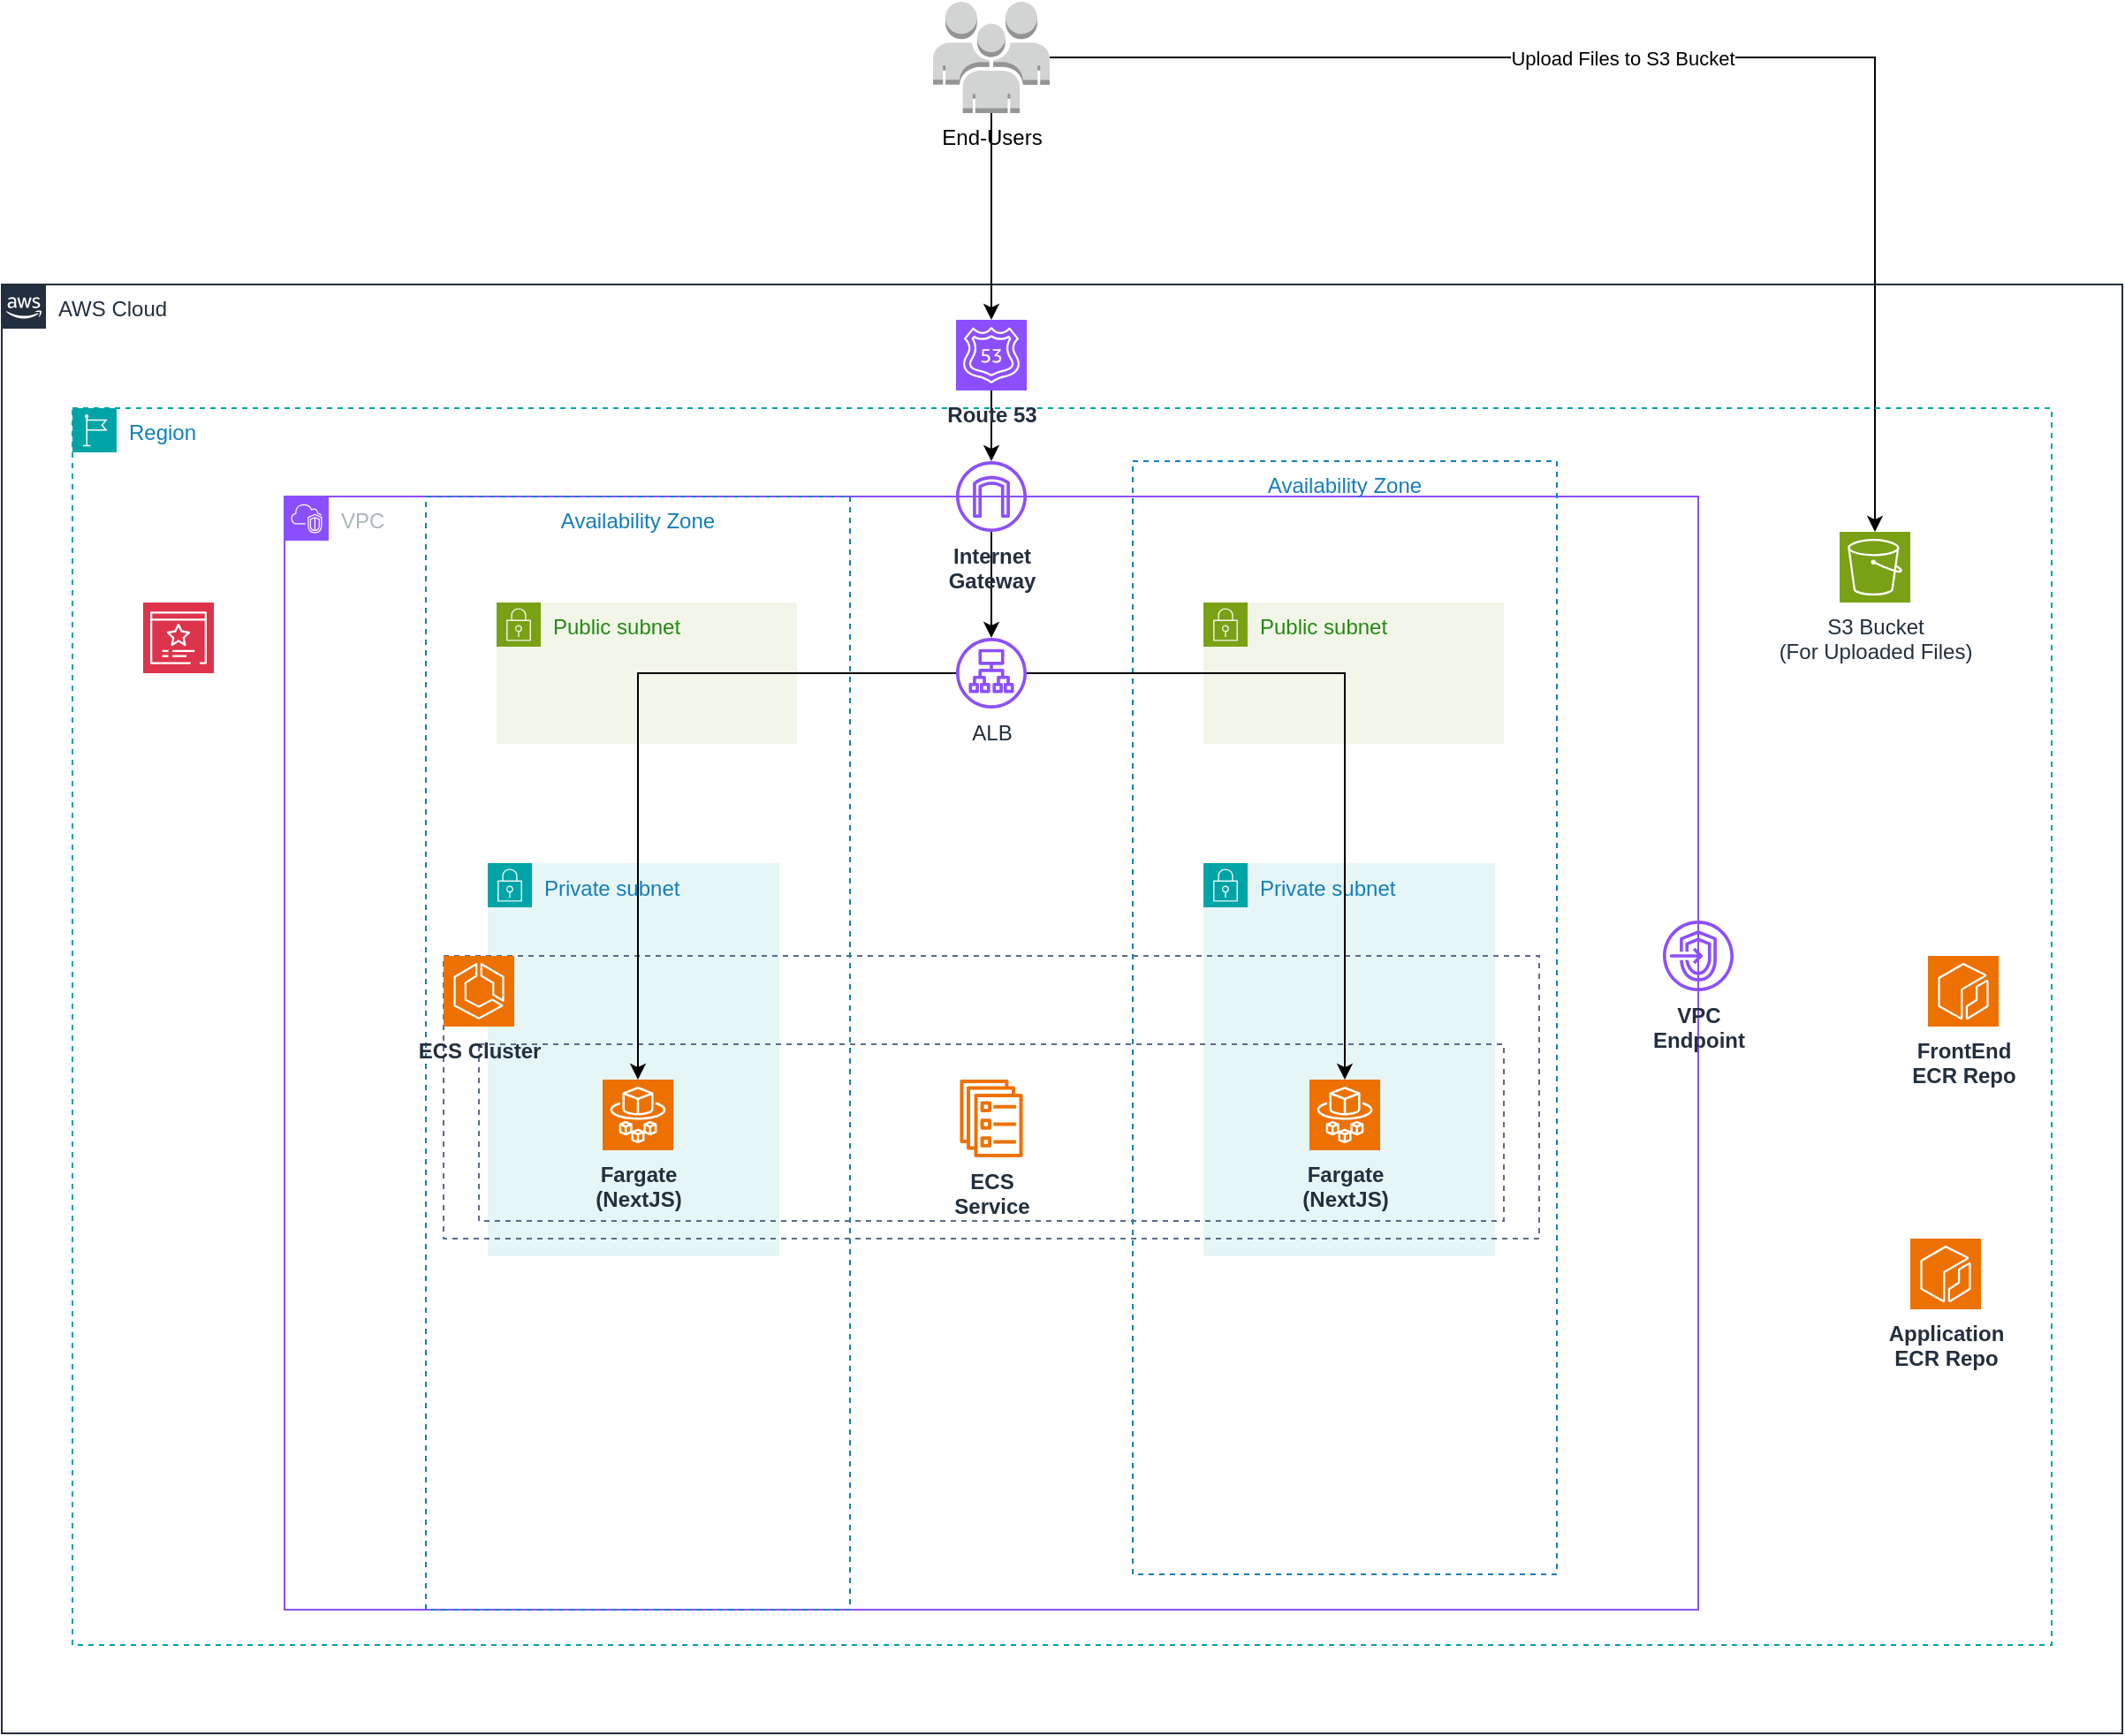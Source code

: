 <mxfile version="26.1.3">
  <diagram name="Page-1" id="fwZsYUebJorru9IJQtLp">
    <mxGraphModel dx="1123" dy="661" grid="1" gridSize="10" guides="1" tooltips="1" connect="1" arrows="1" fold="1" page="1" pageScale="1" pageWidth="827" pageHeight="1169" math="0" shadow="0">
      <root>
        <mxCell id="0" />
        <mxCell id="1" parent="0" />
        <mxCell id="3tNRU4B8yGld-zbpUipz-1" value="AWS Cloud" style="points=[[0,0],[0.25,0],[0.5,0],[0.75,0],[1,0],[1,0.25],[1,0.5],[1,0.75],[1,1],[0.75,1],[0.5,1],[0.25,1],[0,1],[0,0.75],[0,0.5],[0,0.25]];outlineConnect=0;gradientColor=none;html=1;whiteSpace=wrap;fontSize=12;fontStyle=0;container=0;pointerEvents=0;collapsible=0;recursiveResize=0;shape=mxgraph.aws4.group;grIcon=mxgraph.aws4.group_aws_cloud_alt;strokeColor=#232F3E;fillColor=none;verticalAlign=top;align=left;spacingLeft=30;fontColor=#232F3E;dashed=0;" vertex="1" parent="1">
          <mxGeometry x="80" y="380" width="1200" height="820" as="geometry" />
        </mxCell>
        <mxCell id="3tNRU4B8yGld-zbpUipz-32" style="edgeStyle=orthogonalEdgeStyle;rounded=0;orthogonalLoop=1;jettySize=auto;html=1;" edge="1" parent="1" source="3tNRU4B8yGld-zbpUipz-31" target="3tNRU4B8yGld-zbpUipz-30">
          <mxGeometry relative="1" as="geometry" />
        </mxCell>
        <mxCell id="3tNRU4B8yGld-zbpUipz-31" value="End-Users" style="outlineConnect=0;dashed=0;verticalLabelPosition=bottom;verticalAlign=top;align=center;html=1;shape=mxgraph.aws3.users;fillColor=#D2D3D3;gradientColor=none;" vertex="1" parent="1">
          <mxGeometry x="607" y="220" width="66" height="63" as="geometry" />
        </mxCell>
        <mxCell id="3tNRU4B8yGld-zbpUipz-42" style="edgeStyle=orthogonalEdgeStyle;rounded=0;orthogonalLoop=1;jettySize=auto;html=1;entryX=0.5;entryY=0;entryDx=0;entryDy=0;entryPerimeter=0;" edge="1" parent="1" source="3tNRU4B8yGld-zbpUipz-31" target="3tNRU4B8yGld-zbpUipz-41">
          <mxGeometry relative="1" as="geometry" />
        </mxCell>
        <mxCell id="3tNRU4B8yGld-zbpUipz-43" value="Upload Files to S3 Bucket" style="edgeLabel;html=1;align=center;verticalAlign=middle;resizable=0;points=[];" vertex="1" connectable="0" parent="3tNRU4B8yGld-zbpUipz-42">
          <mxGeometry x="-0.121" relative="1" as="geometry">
            <mxPoint as="offset" />
          </mxGeometry>
        </mxCell>
        <mxCell id="3tNRU4B8yGld-zbpUipz-3" value="Region" style="points=[[0,0],[0.25,0],[0.5,0],[0.75,0],[1,0],[1,0.25],[1,0.5],[1,0.75],[1,1],[0.75,1],[0.5,1],[0.25,1],[0,1],[0,0.75],[0,0.5],[0,0.25]];outlineConnect=0;gradientColor=none;html=1;whiteSpace=wrap;fontSize=12;fontStyle=0;container=1;pointerEvents=0;collapsible=0;recursiveResize=0;shape=mxgraph.aws4.group;grIcon=mxgraph.aws4.group_region;strokeColor=#00A4A6;fillColor=none;verticalAlign=top;align=left;spacingLeft=30;fontColor=#147EBA;dashed=1;" vertex="1" parent="1">
          <mxGeometry x="120" y="450" width="1120" height="700" as="geometry" />
        </mxCell>
        <mxCell id="3tNRU4B8yGld-zbpUipz-57" value="Private subnet" style="points=[[0,0],[0.25,0],[0.5,0],[0.75,0],[1,0],[1,0.25],[1,0.5],[1,0.75],[1,1],[0.75,1],[0.5,1],[0.25,1],[0,1],[0,0.75],[0,0.5],[0,0.25]];outlineConnect=0;gradientColor=none;html=1;whiteSpace=wrap;fontSize=12;fontStyle=0;container=1;pointerEvents=0;collapsible=0;recursiveResize=0;shape=mxgraph.aws4.group;grIcon=mxgraph.aws4.group_security_group;grStroke=0;strokeColor=#00A4A6;fillColor=#E6F6F7;verticalAlign=top;align=left;spacingLeft=30;fontColor=#147EBA;dashed=0;" vertex="1" parent="3tNRU4B8yGld-zbpUipz-3">
          <mxGeometry x="235" y="257.5" width="165" height="222.5" as="geometry" />
        </mxCell>
        <mxCell id="3tNRU4B8yGld-zbpUipz-51" value="Private subnet" style="points=[[0,0],[0.25,0],[0.5,0],[0.75,0],[1,0],[1,0.25],[1,0.5],[1,0.75],[1,1],[0.75,1],[0.5,1],[0.25,1],[0,1],[0,0.75],[0,0.5],[0,0.25]];outlineConnect=0;gradientColor=none;html=1;whiteSpace=wrap;fontSize=12;fontStyle=0;container=1;pointerEvents=0;collapsible=0;recursiveResize=0;shape=mxgraph.aws4.group;grIcon=mxgraph.aws4.group_security_group;grStroke=0;strokeColor=#00A4A6;fillColor=#E6F6F7;verticalAlign=top;align=left;spacingLeft=30;fontColor=#147EBA;dashed=0;" vertex="1" parent="3tNRU4B8yGld-zbpUipz-3">
          <mxGeometry x="235" y="257.5" width="165" height="212.5" as="geometry" />
        </mxCell>
        <mxCell id="3tNRU4B8yGld-zbpUipz-4" value="VPC" style="points=[[0,0],[0.25,0],[0.5,0],[0.75,0],[1,0],[1,0.25],[1,0.5],[1,0.75],[1,1],[0.75,1],[0.5,1],[0.25,1],[0,1],[0,0.75],[0,0.5],[0,0.25]];outlineConnect=0;gradientColor=none;html=1;whiteSpace=wrap;fontSize=12;fontStyle=0;container=1;pointerEvents=0;collapsible=0;recursiveResize=0;shape=mxgraph.aws4.group;grIcon=mxgraph.aws4.group_vpc2;strokeColor=#8C4FFF;fillColor=none;verticalAlign=top;align=left;spacingLeft=30;fontColor=#AAB7B8;dashed=0;" vertex="1" parent="3tNRU4B8yGld-zbpUipz-3">
          <mxGeometry x="120" y="50" width="800" height="630" as="geometry" />
        </mxCell>
        <mxCell id="3tNRU4B8yGld-zbpUipz-6" value="Availability Zone" style="fillColor=none;strokeColor=#147EBA;dashed=1;verticalAlign=top;fontStyle=0;fontColor=#147EBA;whiteSpace=wrap;html=1;" vertex="1" parent="3tNRU4B8yGld-zbpUipz-4">
          <mxGeometry x="480" y="-20" width="240" height="630" as="geometry" />
        </mxCell>
        <mxCell id="3tNRU4B8yGld-zbpUipz-15" value="Public subnet" style="points=[[0,0],[0.25,0],[0.5,0],[0.75,0],[1,0],[1,0.25],[1,0.5],[1,0.75],[1,1],[0.75,1],[0.5,1],[0.25,1],[0,1],[0,0.75],[0,0.5],[0,0.25]];outlineConnect=0;gradientColor=none;html=1;whiteSpace=wrap;fontSize=12;fontStyle=0;container=1;pointerEvents=0;collapsible=0;recursiveResize=0;shape=mxgraph.aws4.group;grIcon=mxgraph.aws4.group_security_group;grStroke=0;strokeColor=#7AA116;fillColor=#F2F6E8;verticalAlign=top;align=left;spacingLeft=30;fontColor=#248814;dashed=0;" vertex="1" parent="3tNRU4B8yGld-zbpUipz-4">
          <mxGeometry x="520" y="60" width="170" height="80" as="geometry" />
        </mxCell>
        <mxCell id="3tNRU4B8yGld-zbpUipz-59" style="edgeStyle=orthogonalEdgeStyle;rounded=0;orthogonalLoop=1;jettySize=auto;html=1;" edge="1" parent="3tNRU4B8yGld-zbpUipz-4" source="3tNRU4B8yGld-zbpUipz-12" target="3tNRU4B8yGld-zbpUipz-34">
          <mxGeometry relative="1" as="geometry" />
        </mxCell>
        <mxCell id="3tNRU4B8yGld-zbpUipz-12" value="&lt;b&gt;Internet&lt;/b&gt;&lt;div&gt;&lt;b&gt;Gateway&lt;/b&gt;&lt;/div&gt;" style="sketch=0;outlineConnect=0;fontColor=#232F3E;gradientColor=none;fillColor=#8C4FFF;strokeColor=none;dashed=0;verticalLabelPosition=bottom;verticalAlign=top;align=center;html=1;fontSize=12;fontStyle=0;aspect=fixed;pointerEvents=1;shape=mxgraph.aws4.internet_gateway;" vertex="1" parent="3tNRU4B8yGld-zbpUipz-4">
          <mxGeometry x="380" y="-20" width="40" height="40" as="geometry" />
        </mxCell>
        <mxCell id="3tNRU4B8yGld-zbpUipz-47" value="Private subnet" style="points=[[0,0],[0.25,0],[0.5,0],[0.75,0],[1,0],[1,0.25],[1,0.5],[1,0.75],[1,1],[0.75,1],[0.5,1],[0.25,1],[0,1],[0,0.75],[0,0.5],[0,0.25]];outlineConnect=0;gradientColor=none;html=1;whiteSpace=wrap;fontSize=12;fontStyle=0;container=1;pointerEvents=0;collapsible=0;recursiveResize=0;shape=mxgraph.aws4.group;grIcon=mxgraph.aws4.group_security_group;grStroke=0;strokeColor=#00A4A6;fillColor=#E6F6F7;verticalAlign=top;align=left;spacingLeft=30;fontColor=#147EBA;dashed=0;" vertex="1" parent="3tNRU4B8yGld-zbpUipz-4">
          <mxGeometry x="520" y="207.5" width="165" height="222.5" as="geometry" />
        </mxCell>
        <mxCell id="3tNRU4B8yGld-zbpUipz-53" value="" style="fillColor=none;strokeColor=#5A6C86;dashed=1;verticalAlign=top;fontStyle=0;fontColor=#5A6C86;whiteSpace=wrap;html=1;" vertex="1" parent="3tNRU4B8yGld-zbpUipz-4">
          <mxGeometry x="110" y="310" width="580" height="100" as="geometry" />
        </mxCell>
        <mxCell id="3tNRU4B8yGld-zbpUipz-56" value="" style="fillColor=none;strokeColor=#5A6C86;dashed=1;verticalAlign=top;fontStyle=0;fontColor=#5A6C86;whiteSpace=wrap;html=1;" vertex="1" parent="3tNRU4B8yGld-zbpUipz-4">
          <mxGeometry x="90" y="260" width="620" height="160" as="geometry" />
        </mxCell>
        <mxCell id="3tNRU4B8yGld-zbpUipz-48" value="&lt;b&gt;Fargate&lt;/b&gt;&lt;div&gt;&lt;b&gt;(NextJS)&lt;/b&gt;&lt;/div&gt;" style="sketch=0;points=[[0,0,0],[0.25,0,0],[0.5,0,0],[0.75,0,0],[1,0,0],[0,1,0],[0.25,1,0],[0.5,1,0],[0.75,1,0],[1,1,0],[0,0.25,0],[0,0.5,0],[0,0.75,0],[1,0.25,0],[1,0.5,0],[1,0.75,0]];outlineConnect=0;fontColor=#232F3E;fillColor=#ED7100;strokeColor=#ffffff;dashed=0;verticalLabelPosition=bottom;verticalAlign=top;align=center;html=1;fontSize=12;fontStyle=0;aspect=fixed;shape=mxgraph.aws4.resourceIcon;resIcon=mxgraph.aws4.fargate;" vertex="1" parent="3tNRU4B8yGld-zbpUipz-4">
          <mxGeometry x="580" y="330" width="40" height="40" as="geometry" />
        </mxCell>
        <mxCell id="3tNRU4B8yGld-zbpUipz-63" style="edgeStyle=orthogonalEdgeStyle;rounded=0;orthogonalLoop=1;jettySize=auto;html=1;" edge="1" parent="3tNRU4B8yGld-zbpUipz-4" source="3tNRU4B8yGld-zbpUipz-34" target="3tNRU4B8yGld-zbpUipz-48">
          <mxGeometry relative="1" as="geometry" />
        </mxCell>
        <mxCell id="3tNRU4B8yGld-zbpUipz-34" value="ALB" style="sketch=0;outlineConnect=0;fontColor=#232F3E;gradientColor=none;fillColor=#8C4FFF;strokeColor=none;dashed=0;verticalLabelPosition=bottom;verticalAlign=top;align=center;html=1;fontSize=12;fontStyle=0;aspect=fixed;pointerEvents=1;shape=mxgraph.aws4.application_load_balancer;" vertex="1" parent="3tNRU4B8yGld-zbpUipz-4">
          <mxGeometry x="380" y="80" width="40" height="40" as="geometry" />
        </mxCell>
        <mxCell id="3tNRU4B8yGld-zbpUipz-5" value="Availability Zone" style="fillColor=none;strokeColor=#147EBA;dashed=1;verticalAlign=top;fontStyle=0;fontColor=#147EBA;whiteSpace=wrap;html=1;" vertex="1" parent="3tNRU4B8yGld-zbpUipz-4">
          <mxGeometry x="80" width="240" height="630" as="geometry" />
        </mxCell>
        <mxCell id="3tNRU4B8yGld-zbpUipz-17" value="&lt;b&gt;Application&lt;/b&gt;&lt;div&gt;&lt;b&gt;ECR Repo&lt;/b&gt;&lt;/div&gt;" style="sketch=0;points=[[0,0,0],[0.25,0,0],[0.5,0,0],[0.75,0,0],[1,0,0],[0,1,0],[0.25,1,0],[0.5,1,0],[0.75,1,0],[1,1,0],[0,0.25,0],[0,0.5,0],[0,0.75,0],[1,0.25,0],[1,0.5,0],[1,0.75,0]];outlineConnect=0;fontColor=#232F3E;fillColor=#ED7100;strokeColor=#ffffff;dashed=0;verticalLabelPosition=bottom;verticalAlign=top;align=center;html=1;fontSize=12;fontStyle=0;aspect=fixed;shape=mxgraph.aws4.resourceIcon;resIcon=mxgraph.aws4.ecr;" vertex="1" parent="3tNRU4B8yGld-zbpUipz-3">
          <mxGeometry x="1040" y="470" width="40" height="40" as="geometry" />
        </mxCell>
        <mxCell id="3tNRU4B8yGld-zbpUipz-26" value="&lt;b&gt;FrontEnd&lt;/b&gt;&lt;div&gt;&lt;b&gt;ECR Repo&lt;/b&gt;&lt;/div&gt;" style="sketch=0;points=[[0,0,0],[0.25,0,0],[0.5,0,0],[0.75,0,0],[1,0,0],[0,1,0],[0.25,1,0],[0.5,1,0],[0.75,1,0],[1,1,0],[0,0.25,0],[0,0.5,0],[0,0.75,0],[1,0.25,0],[1,0.5,0],[1,0.75,0]];outlineConnect=0;fontColor=#232F3E;fillColor=#ED7100;strokeColor=#ffffff;dashed=0;verticalLabelPosition=bottom;verticalAlign=top;align=center;html=1;fontSize=12;fontStyle=0;aspect=fixed;shape=mxgraph.aws4.resourceIcon;resIcon=mxgraph.aws4.ecr;" vertex="1" parent="3tNRU4B8yGld-zbpUipz-3">
          <mxGeometry x="1050" y="310" width="40" height="40" as="geometry" />
        </mxCell>
        <mxCell id="3tNRU4B8yGld-zbpUipz-16" value="&lt;b&gt;VPC&lt;/b&gt;&lt;div&gt;&lt;b&gt;Endpoint&lt;/b&gt;&lt;/div&gt;" style="sketch=0;outlineConnect=0;fontColor=#232F3E;gradientColor=none;fillColor=#8C4FFF;strokeColor=none;dashed=0;verticalLabelPosition=bottom;verticalAlign=top;align=center;html=1;fontSize=12;fontStyle=0;aspect=fixed;pointerEvents=1;shape=mxgraph.aws4.endpoints;" vertex="1" parent="3tNRU4B8yGld-zbpUipz-3">
          <mxGeometry x="900" y="290" width="40" height="40" as="geometry" />
        </mxCell>
        <mxCell id="3tNRU4B8yGld-zbpUipz-35" value="" style="sketch=0;points=[[0,0,0],[0.25,0,0],[0.5,0,0],[0.75,0,0],[1,0,0],[0,1,0],[0.25,1,0],[0.5,1,0],[0.75,1,0],[1,1,0],[0,0.25,0],[0,0.5,0],[0,0.75,0],[1,0.25,0],[1,0.5,0],[1,0.75,0]];outlineConnect=0;fontColor=#232F3E;fillColor=#DD344C;strokeColor=#ffffff;dashed=0;verticalLabelPosition=bottom;verticalAlign=top;align=center;html=1;fontSize=12;fontStyle=0;aspect=fixed;shape=mxgraph.aws4.resourceIcon;resIcon=mxgraph.aws4.certificate_manager_3;" vertex="1" parent="3tNRU4B8yGld-zbpUipz-3">
          <mxGeometry x="40" y="110" width="40" height="40" as="geometry" />
        </mxCell>
        <mxCell id="3tNRU4B8yGld-zbpUipz-37" value="Public subnet" style="points=[[0,0],[0.25,0],[0.5,0],[0.75,0],[1,0],[1,0.25],[1,0.5],[1,0.75],[1,1],[0.75,1],[0.5,1],[0.25,1],[0,1],[0,0.75],[0,0.5],[0,0.25]];outlineConnect=0;gradientColor=none;html=1;whiteSpace=wrap;fontSize=12;fontStyle=0;container=1;pointerEvents=0;collapsible=0;recursiveResize=0;shape=mxgraph.aws4.group;grIcon=mxgraph.aws4.group_security_group;grStroke=0;strokeColor=#7AA116;fillColor=#F2F6E8;verticalAlign=top;align=left;spacingLeft=30;fontColor=#248814;dashed=0;" vertex="1" parent="3tNRU4B8yGld-zbpUipz-3">
          <mxGeometry x="240" y="110" width="170" height="80" as="geometry" />
        </mxCell>
        <mxCell id="3tNRU4B8yGld-zbpUipz-41" value="S3 Bucket&lt;div&gt;(For Uploaded Files&lt;span style=&quot;background-color: transparent; color: light-dark(rgb(35, 47, 62), rgb(189, 199, 212));&quot;&gt;)&lt;/span&gt;&lt;/div&gt;" style="sketch=0;points=[[0,0,0],[0.25,0,0],[0.5,0,0],[0.75,0,0],[1,0,0],[0,1,0],[0.25,1,0],[0.5,1,0],[0.75,1,0],[1,1,0],[0,0.25,0],[0,0.5,0],[0,0.75,0],[1,0.25,0],[1,0.5,0],[1,0.75,0]];outlineConnect=0;fontColor=#232F3E;fillColor=#7AA116;strokeColor=#ffffff;dashed=0;verticalLabelPosition=bottom;verticalAlign=top;align=center;html=1;fontSize=12;fontStyle=0;aspect=fixed;shape=mxgraph.aws4.resourceIcon;resIcon=mxgraph.aws4.s3;" vertex="1" parent="3tNRU4B8yGld-zbpUipz-3">
          <mxGeometry x="1000" y="70" width="40" height="40" as="geometry" />
        </mxCell>
        <mxCell id="3tNRU4B8yGld-zbpUipz-19" value="&lt;b&gt;ECS&lt;/b&gt;&lt;div&gt;&lt;b&gt;Service&lt;/b&gt;&lt;/div&gt;" style="sketch=0;outlineConnect=0;fontColor=#232F3E;gradientColor=none;fillColor=#ED7100;strokeColor=none;dashed=0;verticalLabelPosition=bottom;verticalAlign=top;align=center;html=1;fontSize=12;fontStyle=0;aspect=fixed;pointerEvents=1;shape=mxgraph.aws4.ecs_service;" vertex="1" parent="3tNRU4B8yGld-zbpUipz-3">
          <mxGeometry x="502.12" y="380" width="35.75" height="44" as="geometry" />
        </mxCell>
        <mxCell id="3tNRU4B8yGld-zbpUipz-23" value="&lt;b&gt;Fargate&lt;/b&gt;&lt;div&gt;&lt;b&gt;(NextJS)&lt;/b&gt;&lt;/div&gt;" style="sketch=0;points=[[0,0,0],[0.25,0,0],[0.5,0,0],[0.75,0,0],[1,0,0],[0,1,0],[0.25,1,0],[0.5,1,0],[0.75,1,0],[1,1,0],[0,0.25,0],[0,0.5,0],[0,0.75,0],[1,0.25,0],[1,0.5,0],[1,0.75,0]];outlineConnect=0;fontColor=#232F3E;fillColor=#ED7100;strokeColor=#ffffff;dashed=0;verticalLabelPosition=bottom;verticalAlign=top;align=center;html=1;fontSize=12;fontStyle=0;aspect=fixed;shape=mxgraph.aws4.resourceIcon;resIcon=mxgraph.aws4.fargate;" vertex="1" parent="3tNRU4B8yGld-zbpUipz-3">
          <mxGeometry x="300" y="380" width="40" height="40" as="geometry" />
        </mxCell>
        <mxCell id="3tNRU4B8yGld-zbpUipz-55" value="&lt;b&gt;ECS Cluster&lt;/b&gt;" style="sketch=0;points=[[0,0,0],[0.25,0,0],[0.5,0,0],[0.75,0,0],[1,0,0],[0,1,0],[0.25,1,0],[0.5,1,0],[0.75,1,0],[1,1,0],[0,0.25,0],[0,0.5,0],[0,0.75,0],[1,0.25,0],[1,0.5,0],[1,0.75,0]];outlineConnect=0;fontColor=#232F3E;fillColor=#ED7100;strokeColor=#ffffff;dashed=0;verticalLabelPosition=bottom;verticalAlign=top;align=center;html=1;fontSize=12;fontStyle=0;aspect=fixed;shape=mxgraph.aws4.resourceIcon;resIcon=mxgraph.aws4.ecs;" vertex="1" parent="3tNRU4B8yGld-zbpUipz-3">
          <mxGeometry x="210" y="310" width="40" height="40" as="geometry" />
        </mxCell>
        <mxCell id="3tNRU4B8yGld-zbpUipz-62" style="edgeStyle=orthogonalEdgeStyle;rounded=0;orthogonalLoop=1;jettySize=auto;html=1;" edge="1" parent="3tNRU4B8yGld-zbpUipz-3" source="3tNRU4B8yGld-zbpUipz-34" target="3tNRU4B8yGld-zbpUipz-23">
          <mxGeometry relative="1" as="geometry" />
        </mxCell>
        <mxCell id="3tNRU4B8yGld-zbpUipz-33" style="edgeStyle=orthogonalEdgeStyle;rounded=0;orthogonalLoop=1;jettySize=auto;html=1;exitX=0.5;exitY=1;exitDx=0;exitDy=0;exitPerimeter=0;" edge="1" parent="1" source="3tNRU4B8yGld-zbpUipz-30" target="3tNRU4B8yGld-zbpUipz-12">
          <mxGeometry relative="1" as="geometry" />
        </mxCell>
        <mxCell id="3tNRU4B8yGld-zbpUipz-30" value="&lt;b&gt;Route 53&lt;/b&gt;" style="sketch=0;points=[[0,0,0],[0.25,0,0],[0.5,0,0],[0.75,0,0],[1,0,0],[0,1,0],[0.25,1,0],[0.5,1,0],[0.75,1,0],[1,1,0],[0,0.25,0],[0,0.5,0],[0,0.75,0],[1,0.25,0],[1,0.5,0],[1,0.75,0]];outlineConnect=0;fontColor=#232F3E;fillColor=#8C4FFF;strokeColor=#ffffff;dashed=0;verticalLabelPosition=bottom;verticalAlign=top;align=center;html=1;fontSize=12;fontStyle=0;aspect=fixed;shape=mxgraph.aws4.resourceIcon;resIcon=mxgraph.aws4.route_53;" vertex="1" parent="1">
          <mxGeometry x="620" y="400" width="40" height="40" as="geometry" />
        </mxCell>
      </root>
    </mxGraphModel>
  </diagram>
</mxfile>
